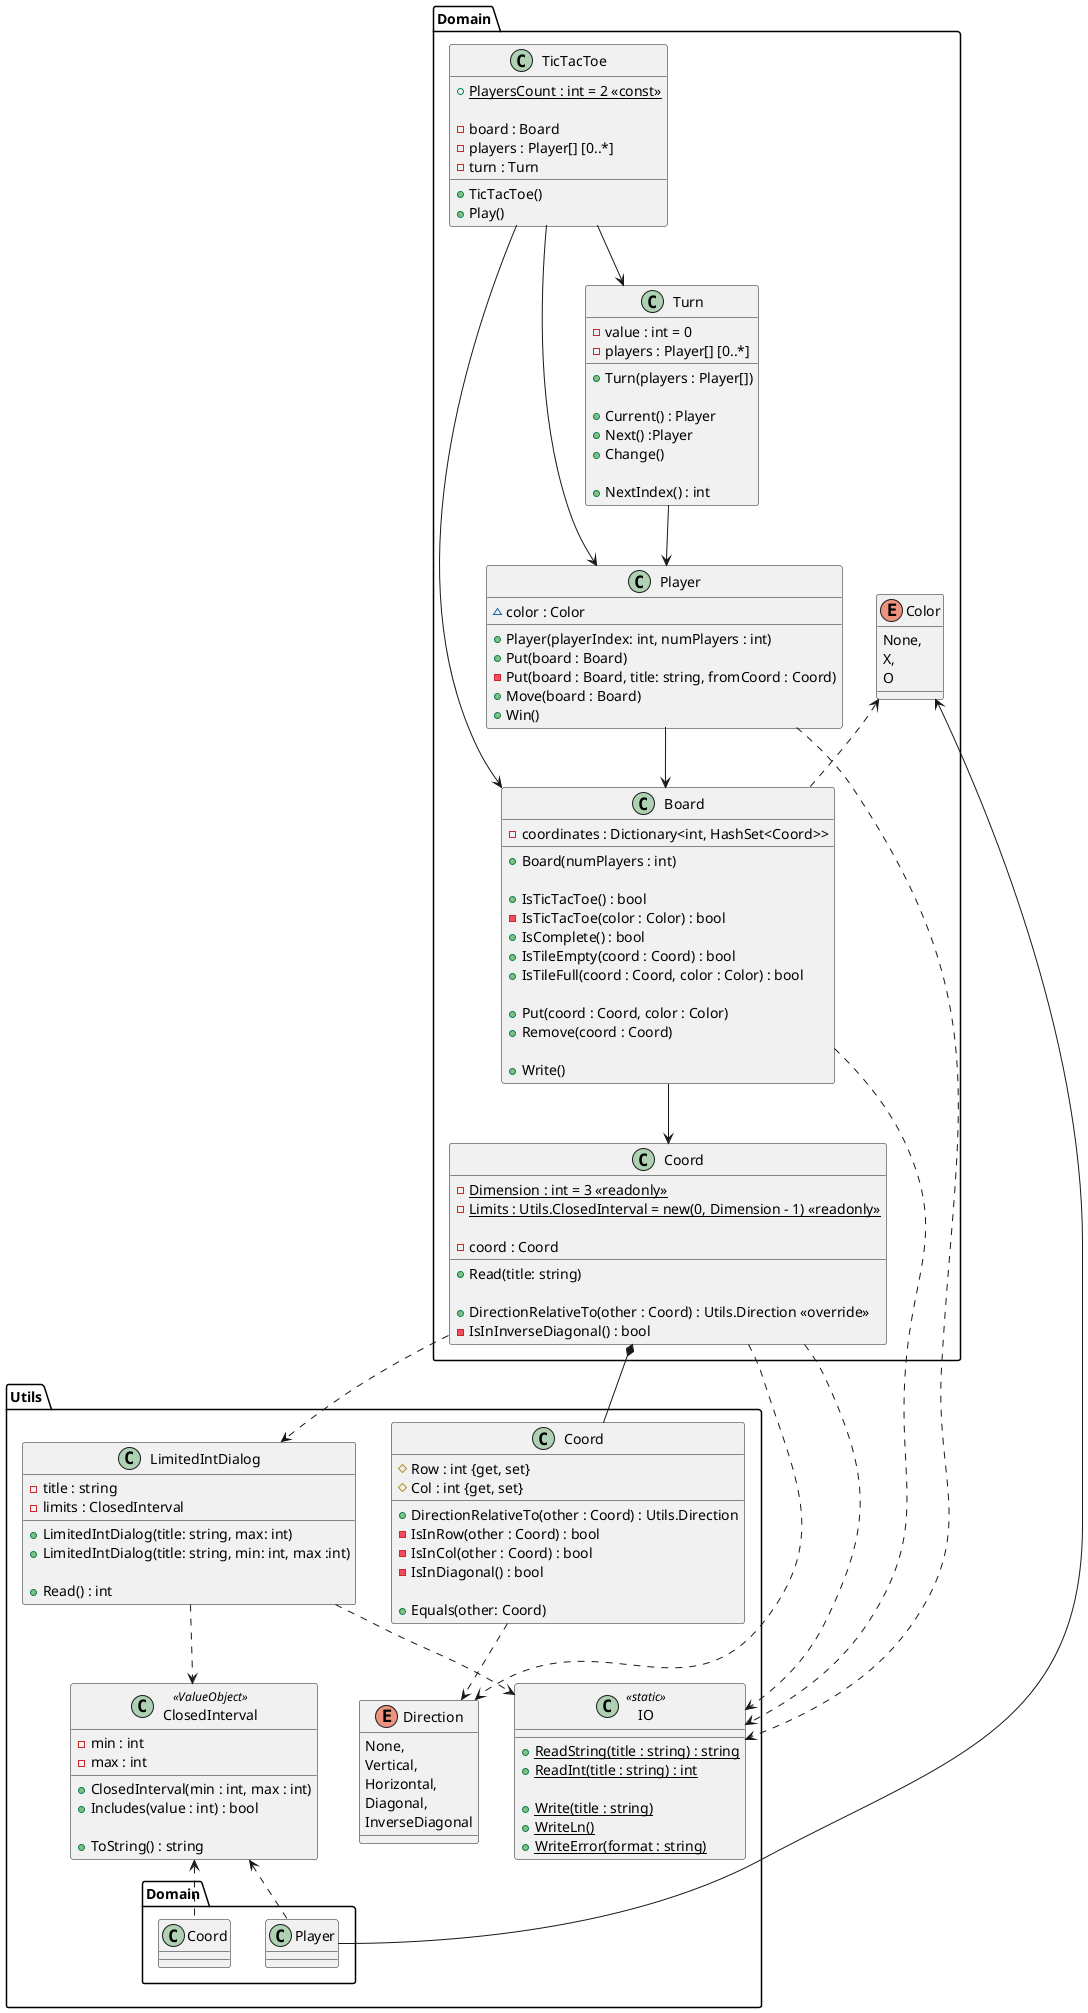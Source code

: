 @startuml

package Utils{
    enum Utils.Direction
    {
        None,
        Vertical,
        Horizontal,
        Diagonal,
        InverseDiagonal
    }

    class ClosedInterval <<ValueObject>>
    {
        -min : int
        -max : int
        
        +ClosedInterval(min : int, max : int)
        +Includes(value : int) : bool
        
        +ToString() : string
    }
    ClosedInterval <.. Domain.Coord
    ClosedInterval <.. Domain.Player
    
    class Utils.LimitedIntDialog
    {
        -title : string
        -limits : ClosedInterval
        
        +LimitedIntDialog(title: string, max: int)
        +LimitedIntDialog(title: string, min: int, max :int)
        
        +Read() : int
    }
    Utils.LimitedIntDialog ..> Utils.IO
    Utils.LimitedIntDialog ..> ClosedInterval
    
    class Utils.Coord
    {
        #Row : int {get, set}
        #Col : int {get, set}
        
        +DirectionRelativeTo(other : Coord) : Utils.Direction
        -IsInRow(other : Coord) : bool
        -IsInCol(other : Coord) : bool
        -IsInDiagonal() : bool
        
        +Equals(other: Coord)
    }
    Utils.Coord ..> Utils.Direction
}

package Domain{
    enum Color
    {
        None,
        X,
        O
    }
    Color <-- Player
    Color <.. Board
    
    class Domain.Coord
    {
        -{static} Dimension : int = 3 <<readonly>>
        -{field}{static} Limits : Utils.ClosedInterval = new(0, Dimension - 1) <<readonly>>
     
        -coord : Coord   
        +Read(title: string)
        
        +DirectionRelativeTo(other : Coord) : Utils.Direction <<override>>
        -IsInInverseDiagonal() : bool
    }
    Domain.Coord *-- Utils.Coord 
    Domain.Coord ..> Utils.Direction
    Domain.Coord ..> Utils.IO
    Domain.Coord ..> Utils.LimitedIntDialog
    
    class Board
    {
        -coordinates : Dictionary<int, HashSet<Coord>>
            
        +Board(numPlayers : int)
        
        +IsTicTacToe() : bool
        -IsTicTacToe(color : Color) : bool
        +IsComplete() : bool
        +IsTileEmpty(coord : Coord) : bool
        +IsTileFull(coord : Coord, color : Color) : bool
    
        +Put(coord : Coord, color : Color)
        +Remove(coord : Coord)    
        
        +Write()
    }
    Board ..> Utils.IO
    Board --> Domain.Coord
    
    class Player
    {
        ~color : Color
        
        +Player(playerIndex: int, numPlayers : int)
        +Put(board : Board)
        -Put(board : Board, title: string, fromCoord : Coord)
        +Move(board : Board)
        +Win()
    }
    Domain.Player --> Domain.Board
    Domain.Player ..> Utils.IO
    
    class Turn
    {
        -value : int = 0
        -players : Player[] [0..*]
        
        +Turn(players : Player[])
        
        +Current() : Player
        +Next() :Player
        +Change()
        
        +NextIndex() : int
    }
    Turn --> Player
    
    class TicTacToe
    {
        +PlayersCount : int = 2 {static} <<const>>
        
        -board : Board 
        -players : Player[] [0..*]
        -turn : Turn
        
        +TicTacToe()
        +Play()
    }
    TicTacToe --> Board
    TicTacToe --> Player
    TicTacToe --> Turn
    
    class Utils.IO <<static>>
    {
        +ReadString(title : string) : string {static}
        +ReadInt(title : string) : int {static}
        
        +Write(title : string) {static}
        +WriteLn() {static}
        +WriteError(format : string) {static}
    }
}

@enduml